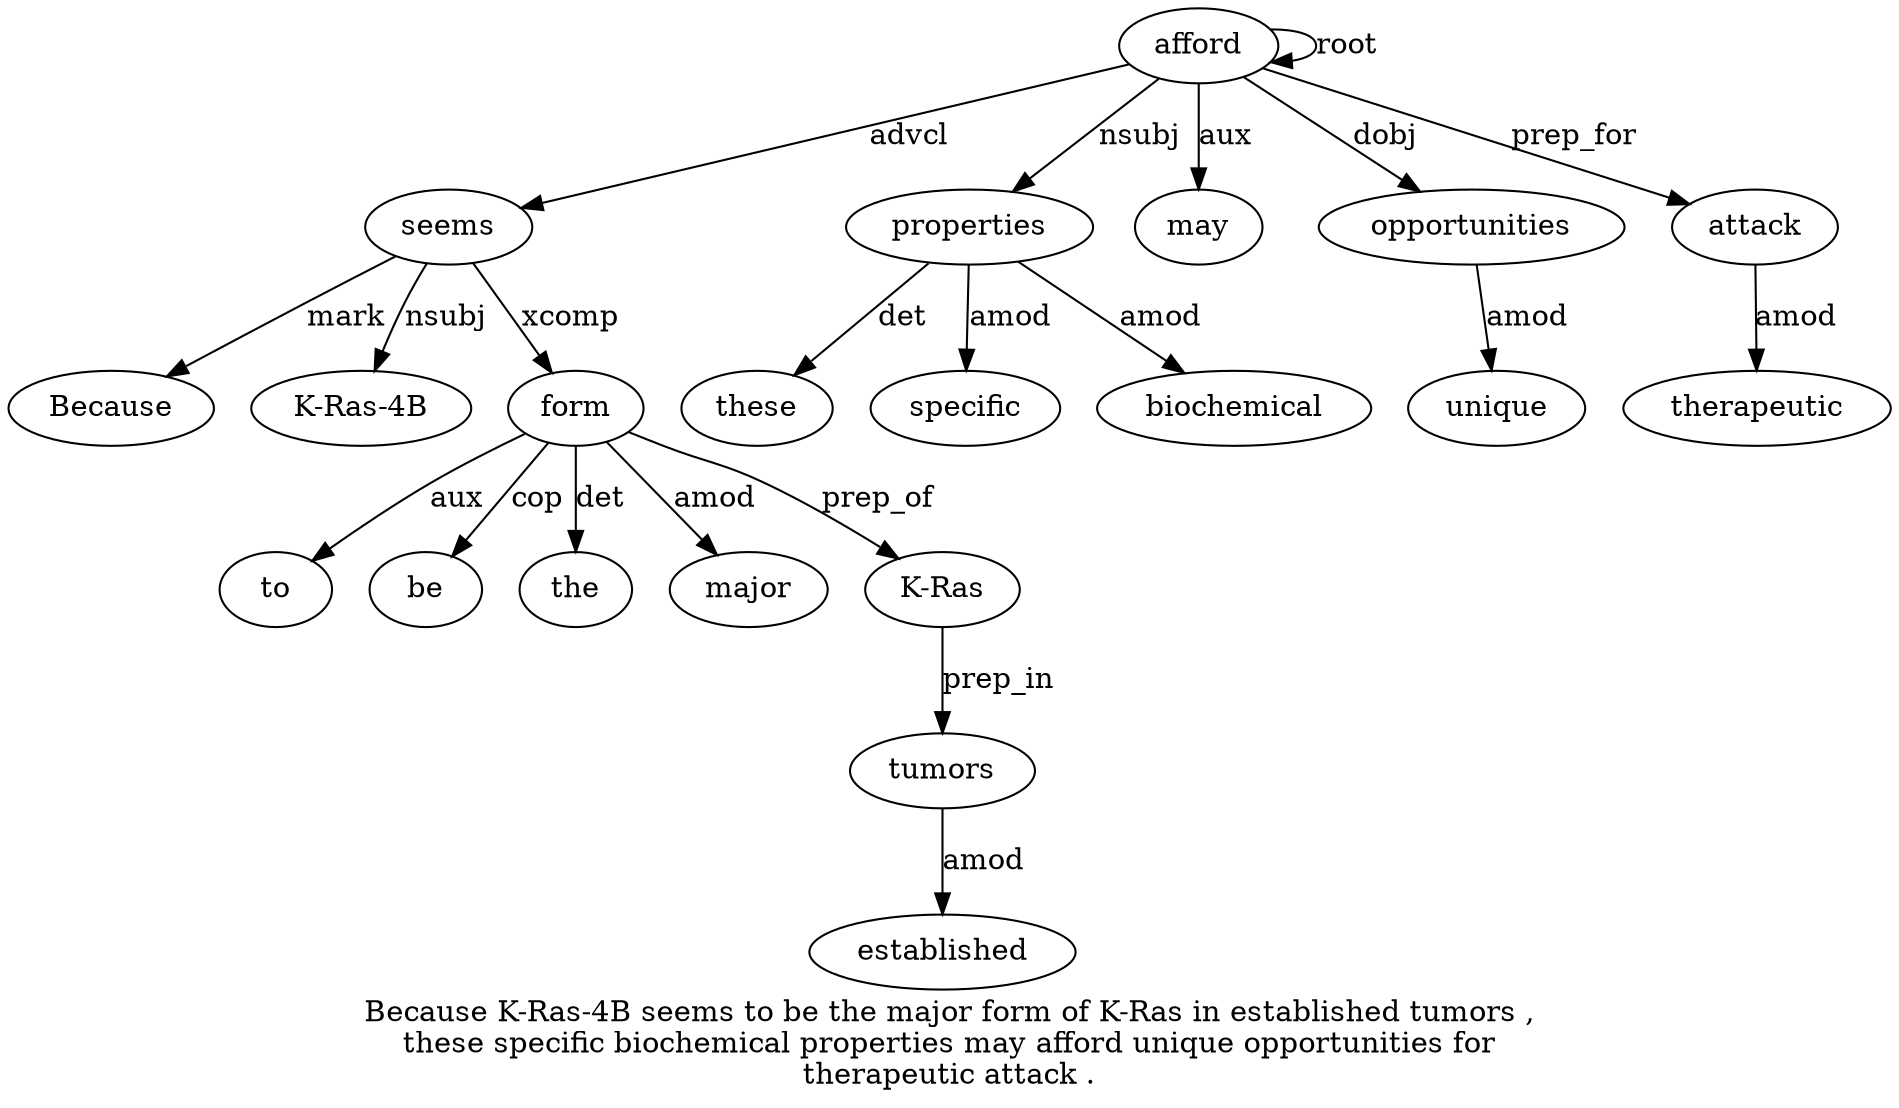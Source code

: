digraph "Because K-Ras-4B seems to be the major form of K-Ras in established tumors ,  these specific biochemical properties may afford unique opportunities for therapeutic attack ." {
label="Because K-Ras-4B seems to be the major form of K-Ras in established tumors ,
these specific biochemical properties may afford unique opportunities for
therapeutic attack .";
seems3 [style=filled, fillcolor=white, label=seems];
Because1 [style=filled, fillcolor=white, label=Because];
seems3 -> Because1  [label=mark];
"K-Ras-4B2" [style=filled, fillcolor=white, label="K-Ras-4B"];
seems3 -> "K-Ras-4B2"  [label=nsubj];
afford20 [style=filled, fillcolor=white, label=afford];
afford20 -> seems3  [label=advcl];
form8 [style=filled, fillcolor=white, label=form];
to4 [style=filled, fillcolor=white, label=to];
form8 -> to4  [label=aux];
be5 [style=filled, fillcolor=white, label=be];
form8 -> be5  [label=cop];
the6 [style=filled, fillcolor=white, label=the];
form8 -> the6  [label=det];
major7 [style=filled, fillcolor=white, label=major];
form8 -> major7  [label=amod];
seems3 -> form8  [label=xcomp];
"K-Ras10" [style=filled, fillcolor=white, label="K-Ras"];
form8 -> "K-Ras10"  [label=prep_of];
tumors13 [style=filled, fillcolor=white, label=tumors];
established12 [style=filled, fillcolor=white, label=established];
tumors13 -> established12  [label=amod];
"K-Ras10" -> tumors13  [label=prep_in];
properties18 [style=filled, fillcolor=white, label=properties];
these15 [style=filled, fillcolor=white, label=these];
properties18 -> these15  [label=det];
specific16 [style=filled, fillcolor=white, label=specific];
properties18 -> specific16  [label=amod];
biochemical17 [style=filled, fillcolor=white, label=biochemical];
properties18 -> biochemical17  [label=amod];
afford20 -> properties18  [label=nsubj];
may19 [style=filled, fillcolor=white, label=may];
afford20 -> may19  [label=aux];
afford20 -> afford20  [label=root];
opportunities22 [style=filled, fillcolor=white, label=opportunities];
unique21 [style=filled, fillcolor=white, label=unique];
opportunities22 -> unique21  [label=amod];
afford20 -> opportunities22  [label=dobj];
attack25 [style=filled, fillcolor=white, label=attack];
therapeutic24 [style=filled, fillcolor=white, label=therapeutic];
attack25 -> therapeutic24  [label=amod];
afford20 -> attack25  [label=prep_for];
}
